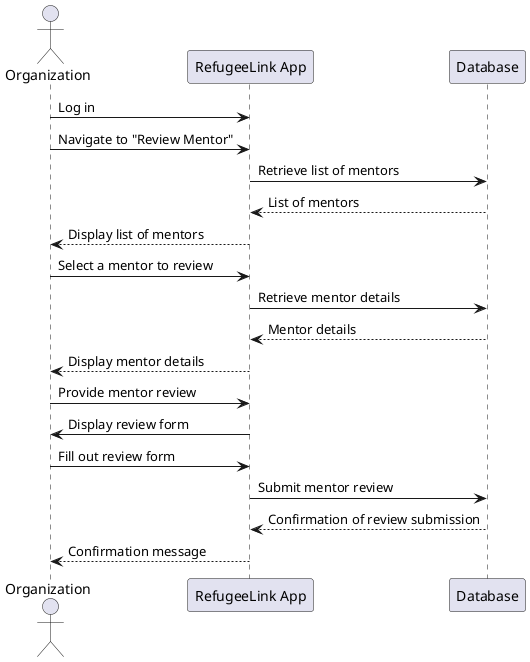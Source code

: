 @startuml

actor Organization
participant RefugeeLink as "RefugeeLink App"
participant Database as "Database"

Organization -> RefugeeLink: Log in
Organization -> RefugeeLink: Navigate to "Review Mentor"
RefugeeLink -> Database: Retrieve list of mentors
Database --> RefugeeLink: List of mentors
RefugeeLink --> Organization: Display list of mentors

Organization -> RefugeeLink: Select a mentor to review
RefugeeLink -> Database: Retrieve mentor details
Database --> RefugeeLink: Mentor details
RefugeeLink --> Organization: Display mentor details

Organization -> RefugeeLink: Provide mentor review
RefugeeLink -> Organization: Display review form
Organization -> RefugeeLink: Fill out review form
RefugeeLink -> Database: Submit mentor review
Database --> RefugeeLink: Confirmation of review submission
RefugeeLink --> Organization: Confirmation message

@enduml
